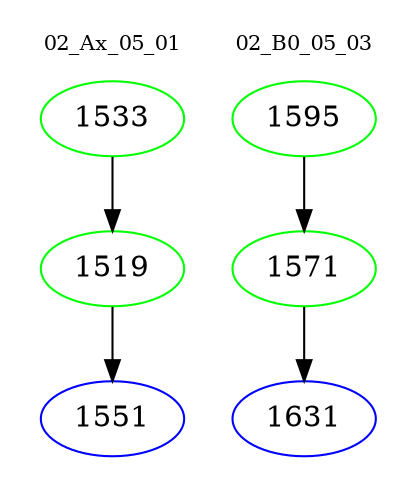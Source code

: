 digraph{
subgraph cluster_0 {
color = white
label = "02_Ax_05_01";
fontsize=10;
T0_1533 [label="1533", color="green"]
T0_1533 -> T0_1519 [color="black"]
T0_1519 [label="1519", color="green"]
T0_1519 -> T0_1551 [color="black"]
T0_1551 [label="1551", color="blue"]
}
subgraph cluster_1 {
color = white
label = "02_B0_05_03";
fontsize=10;
T1_1595 [label="1595", color="green"]
T1_1595 -> T1_1571 [color="black"]
T1_1571 [label="1571", color="green"]
T1_1571 -> T1_1631 [color="black"]
T1_1631 [label="1631", color="blue"]
}
}
